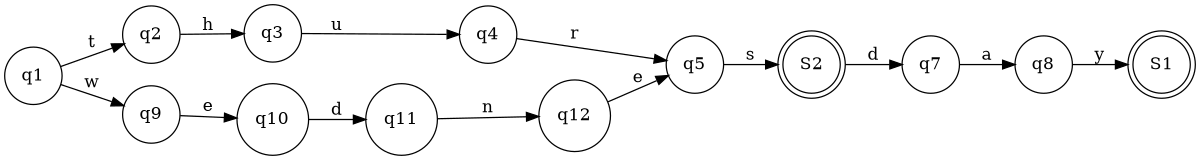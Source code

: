 digraph finite_state_machine {
    rankdir=LR;
    size="8,5"

    node [shape = doublecircle]; S1;
    node [shape = doublecircle]; S2;

    node [shape = circle];
    q1 -> q2 [ label = "t" ];
    q2 -> q3 [ label = "h" ];
    q3 -> q4 [ label = "u" ];
    q4 -> q5 [ label = "r" ];
    q5 -> S2 [ label = "s" ];
    S2 -> q7 [ label = "d" ];
    q7 -> q8 [ label = "a" ];
    q8 -> S1 [ label = "y" ];

    q1 -> q9   [ label = "w" ];
    q9 -> q10  [ label = "e" ];
    q10 -> q11 [ label = "d" ];
    q11 -> q12 [ label = "n" ];
    q12 -> q5 [ label = "e" ];
}
